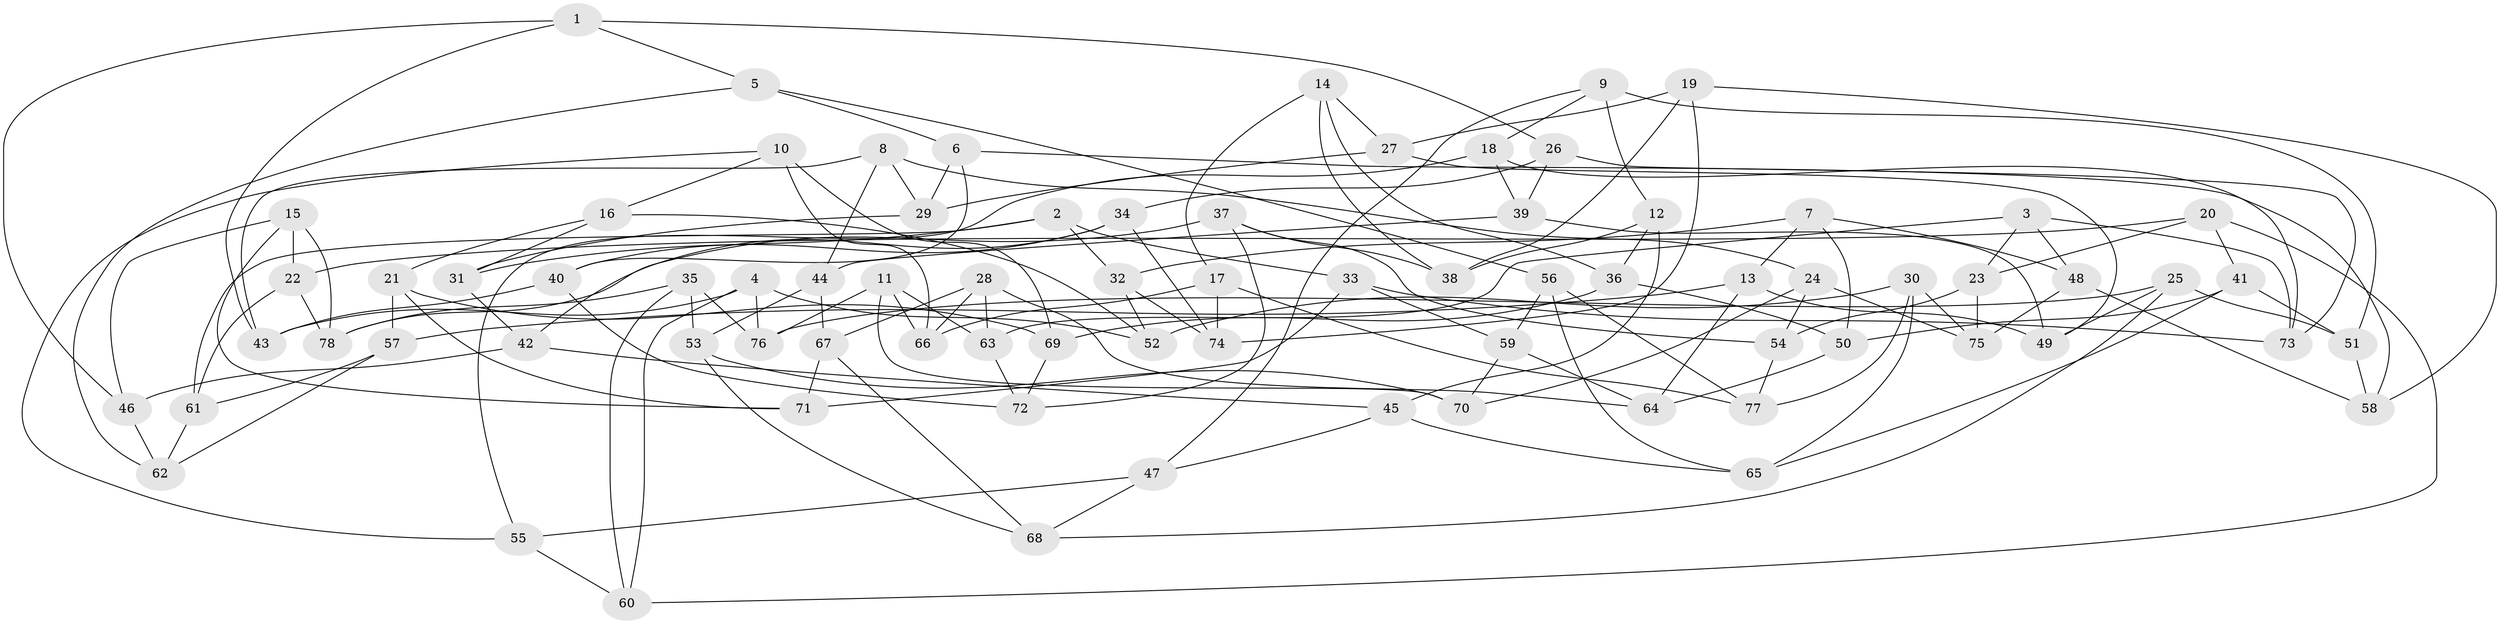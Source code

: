 // coarse degree distribution, {3: 0.125, 8: 0.0625, 4: 0.40625, 5: 0.09375, 9: 0.09375, 11: 0.0625, 6: 0.0625, 7: 0.0625, 10: 0.03125}
// Generated by graph-tools (version 1.1) at 2025/53/03/04/25 22:53:44]
// undirected, 78 vertices, 156 edges
graph export_dot {
  node [color=gray90,style=filled];
  1;
  2;
  3;
  4;
  5;
  6;
  7;
  8;
  9;
  10;
  11;
  12;
  13;
  14;
  15;
  16;
  17;
  18;
  19;
  20;
  21;
  22;
  23;
  24;
  25;
  26;
  27;
  28;
  29;
  30;
  31;
  32;
  33;
  34;
  35;
  36;
  37;
  38;
  39;
  40;
  41;
  42;
  43;
  44;
  45;
  46;
  47;
  48;
  49;
  50;
  51;
  52;
  53;
  54;
  55;
  56;
  57;
  58;
  59;
  60;
  61;
  62;
  63;
  64;
  65;
  66;
  67;
  68;
  69;
  70;
  71;
  72;
  73;
  74;
  75;
  76;
  77;
  78;
  1 -- 5;
  1 -- 43;
  1 -- 26;
  1 -- 46;
  2 -- 61;
  2 -- 31;
  2 -- 32;
  2 -- 33;
  3 -- 73;
  3 -- 23;
  3 -- 48;
  3 -- 63;
  4 -- 76;
  4 -- 60;
  4 -- 43;
  4 -- 52;
  5 -- 62;
  5 -- 56;
  5 -- 6;
  6 -- 40;
  6 -- 58;
  6 -- 29;
  7 -- 48;
  7 -- 13;
  7 -- 50;
  7 -- 32;
  8 -- 44;
  8 -- 43;
  8 -- 29;
  8 -- 24;
  9 -- 51;
  9 -- 18;
  9 -- 47;
  9 -- 12;
  10 -- 16;
  10 -- 66;
  10 -- 69;
  10 -- 55;
  11 -- 66;
  11 -- 76;
  11 -- 63;
  11 -- 70;
  12 -- 45;
  12 -- 38;
  12 -- 36;
  13 -- 64;
  13 -- 57;
  13 -- 49;
  14 -- 17;
  14 -- 36;
  14 -- 38;
  14 -- 27;
  15 -- 46;
  15 -- 22;
  15 -- 71;
  15 -- 78;
  16 -- 21;
  16 -- 31;
  16 -- 52;
  17 -- 66;
  17 -- 77;
  17 -- 74;
  18 -- 73;
  18 -- 39;
  18 -- 55;
  19 -- 74;
  19 -- 58;
  19 -- 38;
  19 -- 27;
  20 -- 60;
  20 -- 41;
  20 -- 22;
  20 -- 23;
  21 -- 57;
  21 -- 71;
  21 -- 69;
  22 -- 61;
  22 -- 78;
  23 -- 75;
  23 -- 54;
  24 -- 54;
  24 -- 70;
  24 -- 75;
  25 -- 76;
  25 -- 68;
  25 -- 51;
  25 -- 49;
  26 -- 39;
  26 -- 73;
  26 -- 34;
  27 -- 49;
  27 -- 29;
  28 -- 67;
  28 -- 66;
  28 -- 63;
  28 -- 64;
  29 -- 31;
  30 -- 65;
  30 -- 52;
  30 -- 75;
  30 -- 77;
  31 -- 42;
  32 -- 52;
  32 -- 74;
  33 -- 59;
  33 -- 71;
  33 -- 73;
  34 -- 42;
  34 -- 74;
  34 -- 40;
  35 -- 53;
  35 -- 78;
  35 -- 60;
  35 -- 76;
  36 -- 50;
  36 -- 69;
  37 -- 72;
  37 -- 54;
  37 -- 38;
  37 -- 78;
  39 -- 44;
  39 -- 49;
  40 -- 43;
  40 -- 72;
  41 -- 65;
  41 -- 51;
  41 -- 50;
  42 -- 46;
  42 -- 45;
  44 -- 67;
  44 -- 53;
  45 -- 47;
  45 -- 65;
  46 -- 62;
  47 -- 55;
  47 -- 68;
  48 -- 75;
  48 -- 58;
  50 -- 64;
  51 -- 58;
  53 -- 70;
  53 -- 68;
  54 -- 77;
  55 -- 60;
  56 -- 65;
  56 -- 59;
  56 -- 77;
  57 -- 61;
  57 -- 62;
  59 -- 64;
  59 -- 70;
  61 -- 62;
  63 -- 72;
  67 -- 68;
  67 -- 71;
  69 -- 72;
}
